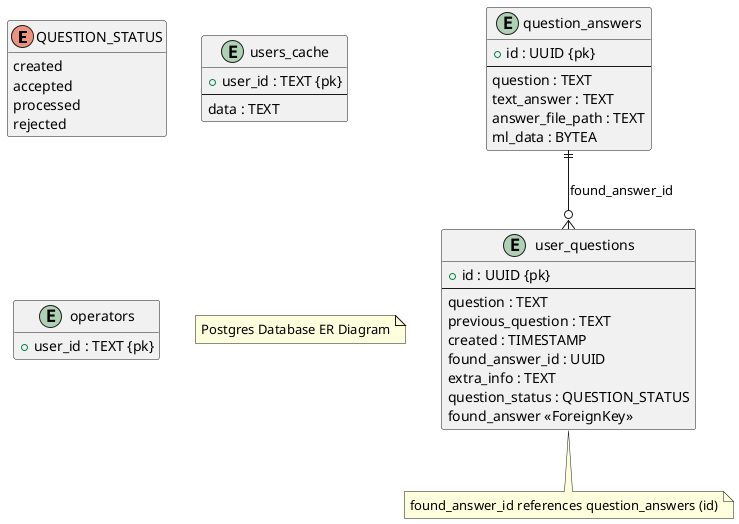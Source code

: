 @startuml
hide methods
hide stereotypes

' Define the ENUM type
enum QUESTION_STATUS {
  created
  accepted
  processed
  rejected
}

' Define the question_answers table
entity "question_answers" as question_answers {
  + id : UUID {pk}
  --
  question : TEXT
  text_answer : TEXT
  answer_file_path : TEXT
  ml_data : BYTEA
}

' Define the user_questions table
entity "user_questions" as user_questions {
  + id : UUID {pk}
  --
  question : TEXT
  previous_question : TEXT
  created : TIMESTAMP
  found_answer_id : UUID
  extra_info : TEXT
  question_status : QUESTION_STATUS
}

' Define the users_cache table
entity "users_cache" as users_cache {
  + user_id : TEXT {pk}
  --
  data : TEXT
}

' Define the operators table
entity "operators" as operators {
  + user_id : TEXT {pk}
}

' Define relationships
question_answers ||--o{ user_questions : "found_answer_id"
user_questions : found_answer <<ForeignKey >>

note bottom of user_questions
  found_answer_id references question_answers (id)
end note

' Add database notes
note "Postgres Database ER Diagram" as N1
@enduml